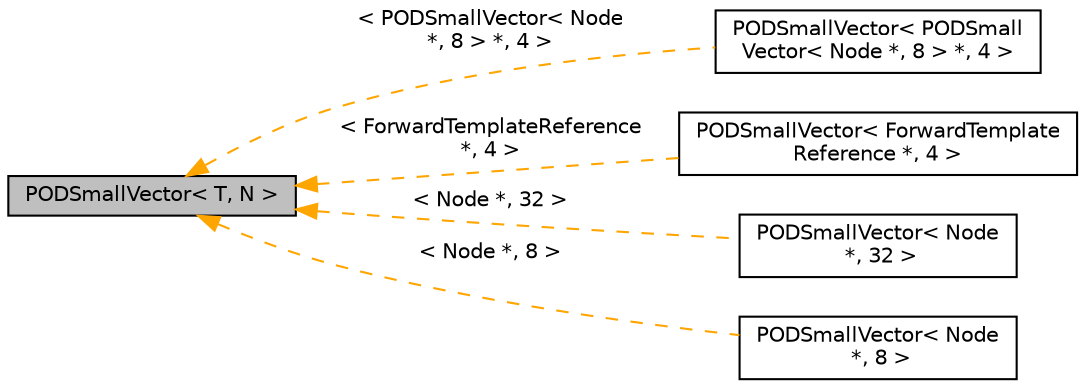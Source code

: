 digraph "PODSmallVector&lt; T, N &gt;"
{
 // LATEX_PDF_SIZE
  bgcolor="transparent";
  edge [fontname="Helvetica",fontsize="10",labelfontname="Helvetica",labelfontsize="10"];
  node [fontname="Helvetica",fontsize="10",shape=record];
  rankdir="LR";
  Node1 [label="PODSmallVector\< T, N \>",height=0.2,width=0.4,color="black", fillcolor="grey75", style="filled", fontcolor="black",tooltip=" "];
  Node1 -> Node2 [dir="back",color="orange",fontsize="10",style="dashed",label=" \< PODSmallVector\< Node\l *, 8 \> *, 4 \>" ,fontname="Helvetica"];
  Node2 [label="PODSmallVector\< PODSmall\lVector\< Node *, 8 \> *, 4 \>",height=0.2,width=0.4,color="black",URL="$classPODSmallVector.html",tooltip=" "];
  Node1 -> Node3 [dir="back",color="orange",fontsize="10",style="dashed",label=" \< ForwardTemplateReference\l *, 4 \>" ,fontname="Helvetica"];
  Node3 [label="PODSmallVector\< ForwardTemplate\lReference *, 4 \>",height=0.2,width=0.4,color="black",URL="$classPODSmallVector.html",tooltip=" "];
  Node1 -> Node4 [dir="back",color="orange",fontsize="10",style="dashed",label=" \< Node *, 32 \>" ,fontname="Helvetica"];
  Node4 [label="PODSmallVector\< Node\l *, 32 \>",height=0.2,width=0.4,color="black",URL="$classPODSmallVector.html",tooltip=" "];
  Node1 -> Node5 [dir="back",color="orange",fontsize="10",style="dashed",label=" \< Node *, 8 \>" ,fontname="Helvetica"];
  Node5 [label="PODSmallVector\< Node\l *, 8 \>",height=0.2,width=0.4,color="black",URL="$classPODSmallVector.html",tooltip=" "];
}
